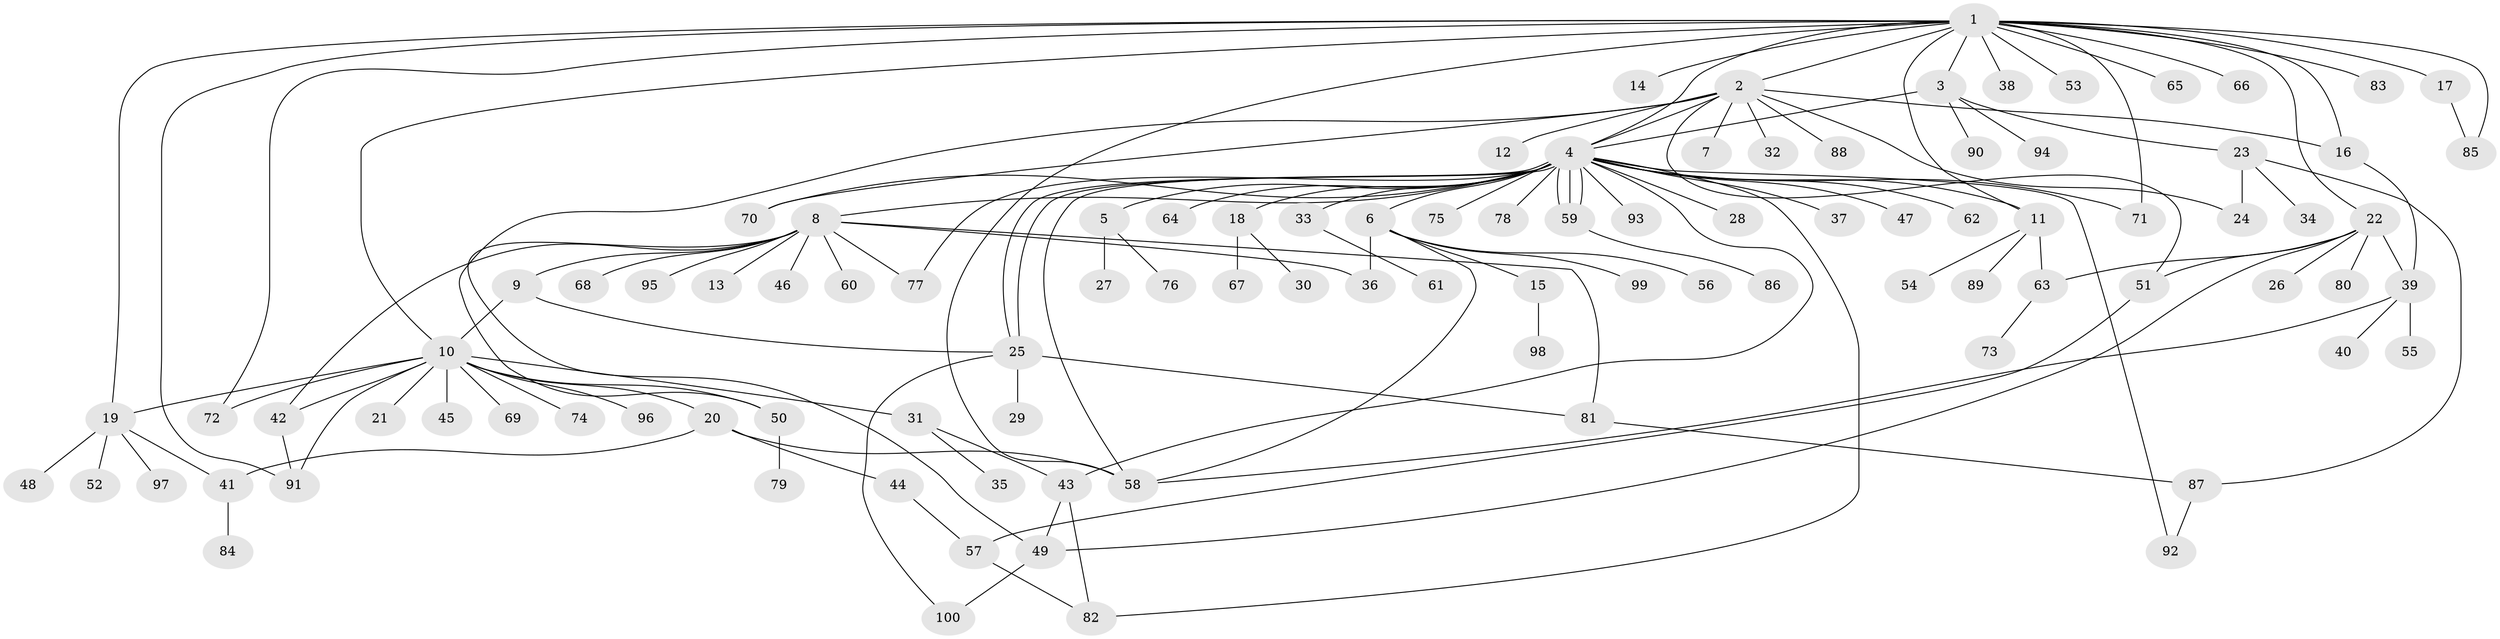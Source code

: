 // coarse degree distribution, {18: 0.012658227848101266, 10: 0.012658227848101266, 4: 0.0379746835443038, 31: 0.012658227848101266, 3: 0.08860759493670886, 5: 0.0759493670886076, 12: 0.012658227848101266, 14: 0.012658227848101266, 1: 0.5949367088607594, 2: 0.11392405063291139, 6: 0.012658227848101266, 9: 0.012658227848101266}
// Generated by graph-tools (version 1.1) at 2025/41/03/06/25 10:41:51]
// undirected, 100 vertices, 138 edges
graph export_dot {
graph [start="1"]
  node [color=gray90,style=filled];
  1;
  2;
  3;
  4;
  5;
  6;
  7;
  8;
  9;
  10;
  11;
  12;
  13;
  14;
  15;
  16;
  17;
  18;
  19;
  20;
  21;
  22;
  23;
  24;
  25;
  26;
  27;
  28;
  29;
  30;
  31;
  32;
  33;
  34;
  35;
  36;
  37;
  38;
  39;
  40;
  41;
  42;
  43;
  44;
  45;
  46;
  47;
  48;
  49;
  50;
  51;
  52;
  53;
  54;
  55;
  56;
  57;
  58;
  59;
  60;
  61;
  62;
  63;
  64;
  65;
  66;
  67;
  68;
  69;
  70;
  71;
  72;
  73;
  74;
  75;
  76;
  77;
  78;
  79;
  80;
  81;
  82;
  83;
  84;
  85;
  86;
  87;
  88;
  89;
  90;
  91;
  92;
  93;
  94;
  95;
  96;
  97;
  98;
  99;
  100;
  1 -- 2;
  1 -- 3;
  1 -- 4;
  1 -- 10;
  1 -- 11;
  1 -- 14;
  1 -- 16;
  1 -- 17;
  1 -- 19;
  1 -- 22;
  1 -- 38;
  1 -- 53;
  1 -- 58;
  1 -- 65;
  1 -- 66;
  1 -- 71;
  1 -- 72;
  1 -- 83;
  1 -- 85;
  1 -- 91;
  2 -- 4;
  2 -- 7;
  2 -- 12;
  2 -- 16;
  2 -- 24;
  2 -- 32;
  2 -- 50;
  2 -- 51;
  2 -- 70;
  2 -- 88;
  3 -- 4;
  3 -- 23;
  3 -- 90;
  3 -- 94;
  4 -- 5;
  4 -- 6;
  4 -- 8;
  4 -- 11;
  4 -- 18;
  4 -- 25;
  4 -- 25;
  4 -- 28;
  4 -- 33;
  4 -- 37;
  4 -- 43;
  4 -- 47;
  4 -- 58;
  4 -- 59;
  4 -- 59;
  4 -- 59;
  4 -- 62;
  4 -- 64;
  4 -- 70;
  4 -- 71;
  4 -- 75;
  4 -- 77;
  4 -- 78;
  4 -- 82;
  4 -- 92;
  4 -- 93;
  5 -- 27;
  5 -- 76;
  6 -- 15;
  6 -- 36;
  6 -- 56;
  6 -- 58;
  6 -- 99;
  8 -- 9;
  8 -- 13;
  8 -- 36;
  8 -- 42;
  8 -- 46;
  8 -- 49;
  8 -- 60;
  8 -- 68;
  8 -- 77;
  8 -- 81;
  8 -- 95;
  9 -- 10;
  9 -- 25;
  10 -- 19;
  10 -- 20;
  10 -- 21;
  10 -- 31;
  10 -- 42;
  10 -- 45;
  10 -- 50;
  10 -- 69;
  10 -- 72;
  10 -- 74;
  10 -- 91;
  10 -- 96;
  11 -- 54;
  11 -- 63;
  11 -- 89;
  15 -- 98;
  16 -- 39;
  17 -- 85;
  18 -- 30;
  18 -- 67;
  19 -- 41;
  19 -- 48;
  19 -- 52;
  19 -- 97;
  20 -- 41;
  20 -- 44;
  20 -- 58;
  22 -- 26;
  22 -- 39;
  22 -- 49;
  22 -- 51;
  22 -- 63;
  22 -- 80;
  23 -- 24;
  23 -- 34;
  23 -- 87;
  25 -- 29;
  25 -- 81;
  25 -- 100;
  31 -- 35;
  31 -- 43;
  33 -- 61;
  39 -- 40;
  39 -- 55;
  39 -- 58;
  41 -- 84;
  42 -- 91;
  43 -- 49;
  43 -- 82;
  44 -- 57;
  49 -- 100;
  50 -- 79;
  51 -- 57;
  57 -- 82;
  59 -- 86;
  63 -- 73;
  81 -- 87;
  87 -- 92;
}
